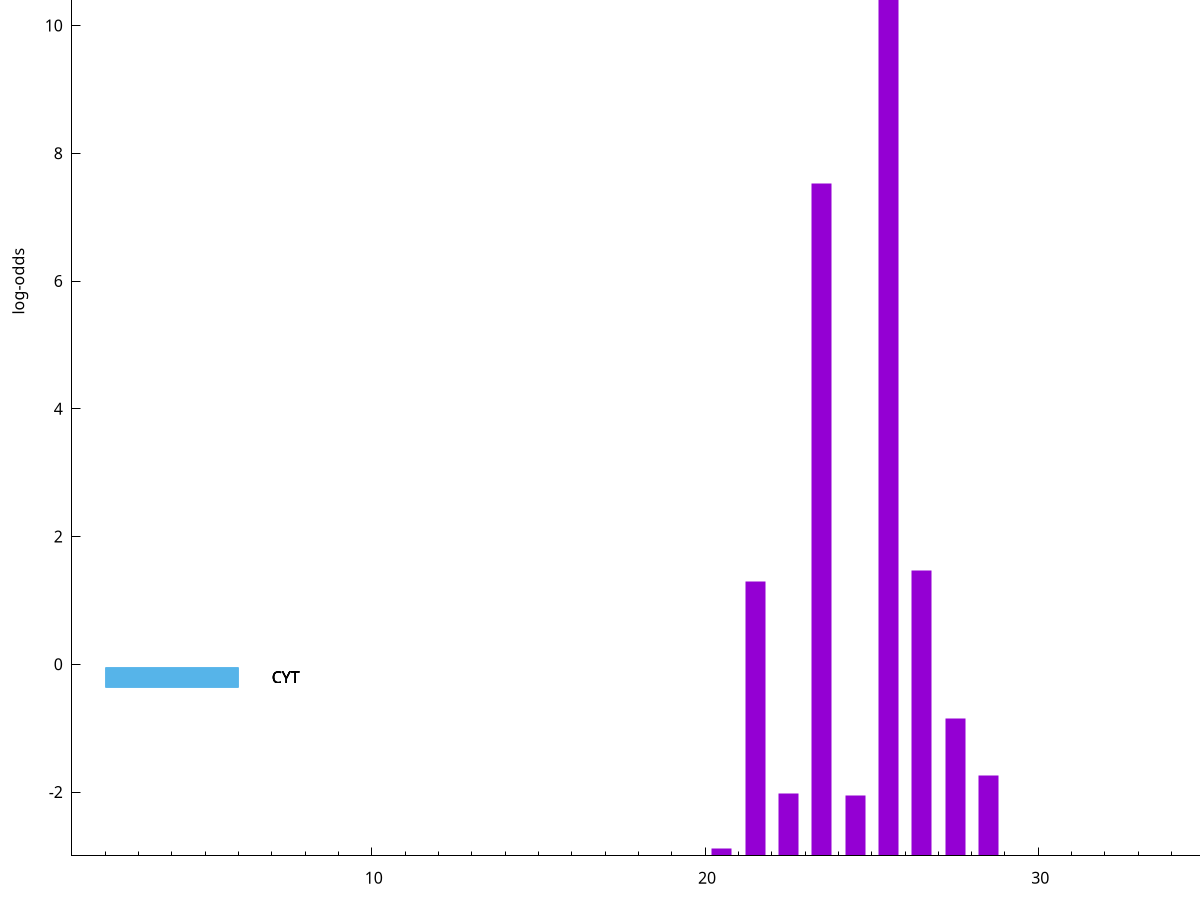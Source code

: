 set title "LipoP predictions for SRR5666568.gff"
set size 2., 1.4
set xrange [1:70] 
set mxtics 10
set yrange [-3:15]
set y2range [0:18]
set ylabel "log-odds"
set term postscript eps color solid "Helvetica" 30
set output "SRR5666568.gff156.eps"
set arrow from 2,13.7078 to 6,13.7078 nohead lt 1 lw 20
set label "SpI" at 7,13.7078
set arrow from 2,-0.200913 to 6,-0.200913 nohead lt 3 lw 20
set label "CYT" at 7,-0.200913
set arrow from 2,-0.200913 to 6,-0.200913 nohead lt 3 lw 20
set label "CYT" at 7,-0.200913
set arrow from 2,-0.200913 to 6,-0.200913 nohead lt 3 lw 20
set label "CYT" at 7,-0.200913
set arrow from 2,-0.200913 to 6,-0.200913 nohead lt 3 lw 20
set label "CYT" at 7,-0.200913
set arrow from 2,13.7078 to 6,13.7078 nohead lt 1 lw 20
set label "SpI" at 7,13.7078
# NOTE: The scores below are the log-odds scores with the threshold
# NOTE: subtracted (a hack to make gnuplot make the histogram all
# NOTE: look nice).
plot "-" axes x1y2 title "" with impulses lt 1 lw 20
25.500000 16.687100
23.500000 10.521670
26.500000 4.466180
21.500000 4.294470
27.500000 2.155366
28.500000 1.263860
22.500000 0.984850
24.500000 0.945060
20.500000 0.120260
e
exit
